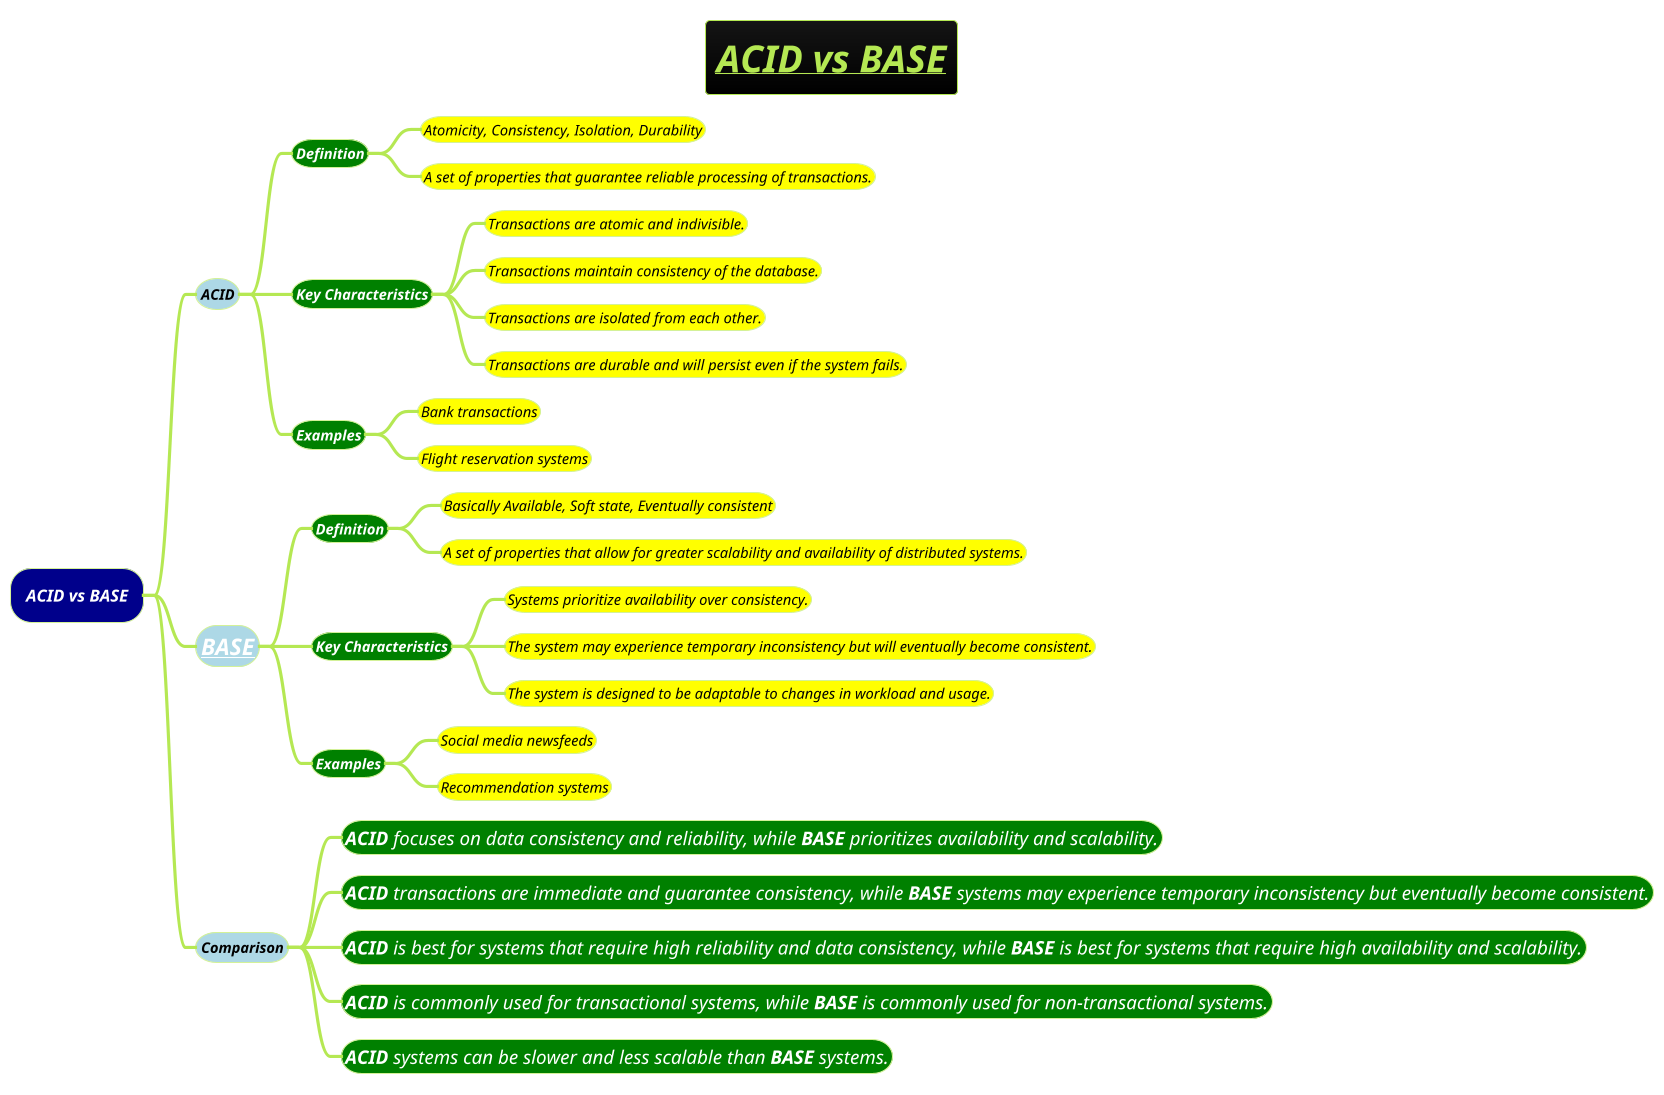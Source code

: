 @startmindmap
title = <b><i><u>ACID vs BASE
!theme hacker

*[#darkblue] <i><color #white>ACID vs BASE
**[#lightblue] <i><size:14><color #black>ACID
***[#green] <b><i><size:14><color #white>Definition
****[#yellow] <i><size:14><color #black>Atomicity, Consistency, Isolation, Durability
****[#yellow] <i><size:14><color #black>A set of properties that guarantee reliable processing of transactions.
***[#green] <b><i><size:14><color #white>Key Characteristics
****[#yellow] <i><size:14><color #black>Transactions are atomic and indivisible.
****[#yellow] <i><size:14><color #black>Transactions maintain consistency of the database.
****[#yellow] <i><size:14><color #black>Transactions are isolated from each other.
****[#yellow] <i><size:14><color #black>Transactions are durable and will persist even if the system fails.
***[#green] <b><i><size:14><color #white>Examples
****[#yellow] <i><size:14><color #black>Bank transactions
****[#yellow] <i><size:14><color #black>Flight reservation systems
**[#lightblue] <i><size:22><color #black>[[docs/books/1-books-backlog/DBMS/BASE.puml BASE]]
***[#green] <b><i><size:14><color #white>Definition
****[#yellow] <i><size:14><color #black>Basically Available, Soft state, Eventually consistent
****[#yellow] <i><size:14><color #black>A set of properties that allow for greater scalability and availability of distributed systems.
***[#green] <b><i><size:14><color #white>Key Characteristics
****[#yellow] <i><size:14><color #black>Systems prioritize availability over consistency.
****[#yellow] <i><size:14><color #black>The system may experience temporary inconsistency but will eventually become consistent.
****[#yellow] <i><size:14><color #black>The system is designed to be adaptable to changes in workload and usage.
***[#green] <b><i><size:14><color #white>Examples
****[#yellow] <i><size:14><color #black>Social media newsfeeds
****[#yellow] <i><size:14><color #black>Recommendation systems
**[#lightblue] <i><size:14><color #black>Comparison
***[#green] <i><size:18><color #white>**ACID** focuses on data consistency and reliability, while **BASE** prioritizes availability and scalability.
***[#green] <i><size:18><color #white>**ACID** transactions are immediate and guarantee consistency, while **BASE** systems may experience temporary inconsistency but eventually become consistent.
***[#green] <i><size:18><color #white>**ACID** is best for systems that require high reliability and data consistency, while **BASE** is best for systems that require high availability and scalability.
***[#green] <i><size:18><color #white>**ACID** is commonly used for transactional systems, while **BASE** is commonly used for non-transactional systems.
***[#green] <i><size:18><color #white>**ACID** systems can be slower and less scalable than **BASE** systems.
@endmindmap

